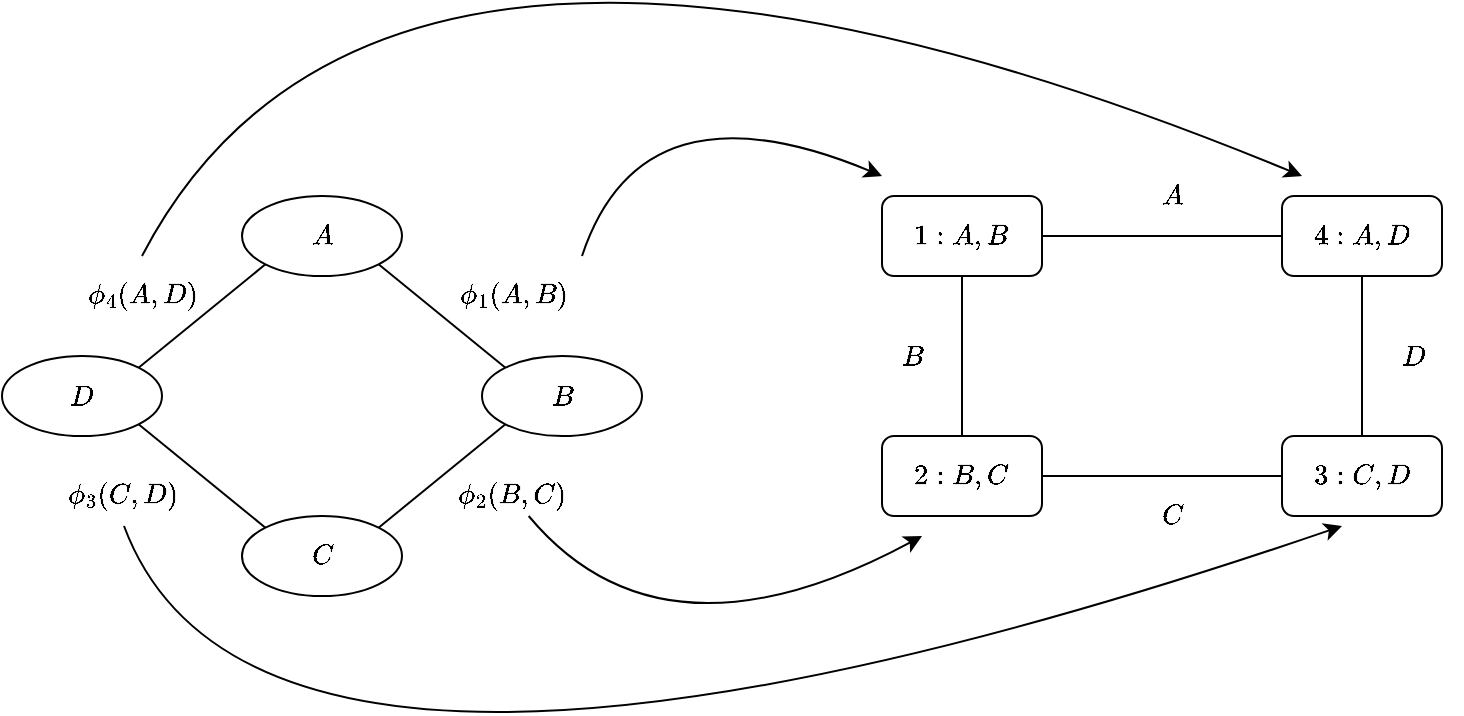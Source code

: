 <mxfile version="13.7.3" type="device"><diagram id="zTTTaE3IsM1tdjsDhaO0" name="Page-1"><mxGraphModel dx="1296" dy="649" grid="1" gridSize="10" guides="1" tooltips="1" connect="1" arrows="1" fold="1" page="1" pageScale="1" pageWidth="850" pageHeight="1100" math="1" shadow="0"><root><mxCell id="0"/><mxCell id="1" parent="0"/><mxCell id="n0GMKkERAhJPPxMEW0c0-1" value="$$A$$" style="ellipse;whiteSpace=wrap;html=1;" vertex="1" parent="1"><mxGeometry x="170" y="250" width="80" height="40" as="geometry"/></mxCell><mxCell id="n0GMKkERAhJPPxMEW0c0-2" value="$$B$$" style="ellipse;whiteSpace=wrap;html=1;" vertex="1" parent="1"><mxGeometry x="290" y="330" width="80" height="40" as="geometry"/></mxCell><mxCell id="n0GMKkERAhJPPxMEW0c0-3" value="$$C$$" style="ellipse;whiteSpace=wrap;html=1;" vertex="1" parent="1"><mxGeometry x="170" y="410" width="80" height="40" as="geometry"/></mxCell><mxCell id="n0GMKkERAhJPPxMEW0c0-4" value="$$D$$" style="ellipse;whiteSpace=wrap;html=1;" vertex="1" parent="1"><mxGeometry x="50" y="330" width="80" height="40" as="geometry"/></mxCell><mxCell id="n0GMKkERAhJPPxMEW0c0-5" value="" style="endArrow=none;html=1;exitX=1;exitY=0;exitDx=0;exitDy=0;entryX=0;entryY=1;entryDx=0;entryDy=0;" edge="1" parent="1" source="n0GMKkERAhJPPxMEW0c0-4" target="n0GMKkERAhJPPxMEW0c0-1"><mxGeometry width="50" height="50" relative="1" as="geometry"><mxPoint x="330" y="520" as="sourcePoint"/><mxPoint x="380" y="470" as="targetPoint"/></mxGeometry></mxCell><mxCell id="n0GMKkERAhJPPxMEW0c0-6" value="" style="endArrow=none;html=1;exitX=1;exitY=1;exitDx=0;exitDy=0;entryX=0;entryY=0;entryDx=0;entryDy=0;" edge="1" parent="1" source="n0GMKkERAhJPPxMEW0c0-1" target="n0GMKkERAhJPPxMEW0c0-2"><mxGeometry width="50" height="50" relative="1" as="geometry"><mxPoint x="330" y="520" as="sourcePoint"/><mxPoint x="380" y="470" as="targetPoint"/></mxGeometry></mxCell><mxCell id="n0GMKkERAhJPPxMEW0c0-7" value="" style="endArrow=none;html=1;exitX=1;exitY=1;exitDx=0;exitDy=0;entryX=0;entryY=0;entryDx=0;entryDy=0;" edge="1" parent="1" source="n0GMKkERAhJPPxMEW0c0-4" target="n0GMKkERAhJPPxMEW0c0-3"><mxGeometry width="50" height="50" relative="1" as="geometry"><mxPoint x="330" y="520" as="sourcePoint"/><mxPoint x="380" y="470" as="targetPoint"/></mxGeometry></mxCell><mxCell id="n0GMKkERAhJPPxMEW0c0-8" value="" style="endArrow=none;html=1;exitX=0;exitY=1;exitDx=0;exitDy=0;entryX=1;entryY=0;entryDx=0;entryDy=0;" edge="1" parent="1" source="n0GMKkERAhJPPxMEW0c0-2" target="n0GMKkERAhJPPxMEW0c0-3"><mxGeometry width="50" height="50" relative="1" as="geometry"><mxPoint x="330" y="520" as="sourcePoint"/><mxPoint x="380" y="470" as="targetPoint"/></mxGeometry></mxCell><mxCell id="n0GMKkERAhJPPxMEW0c0-9" value="$$\phi_1(A,B)$$" style="text;html=1;align=center;verticalAlign=middle;resizable=0;points=[];autosize=1;" vertex="1" parent="1"><mxGeometry x="255" y="290" width="100" height="20" as="geometry"/></mxCell><mxCell id="n0GMKkERAhJPPxMEW0c0-11" value="$$\phi_2(B,C)$$" style="text;html=1;align=center;verticalAlign=middle;resizable=0;points=[];autosize=1;" vertex="1" parent="1"><mxGeometry x="255" y="390" width="100" height="20" as="geometry"/></mxCell><mxCell id="n0GMKkERAhJPPxMEW0c0-12" value="$$\phi_3(C,D)$$" style="text;html=1;align=center;verticalAlign=middle;resizable=0;points=[];autosize=1;" vertex="1" parent="1"><mxGeometry x="60" y="390" width="100" height="20" as="geometry"/></mxCell><mxCell id="n0GMKkERAhJPPxMEW0c0-13" value="$$\phi_4(A,D)$$" style="text;html=1;align=center;verticalAlign=middle;resizable=0;points=[];autosize=1;" vertex="1" parent="1"><mxGeometry x="70" y="290" width="100" height="20" as="geometry"/></mxCell><mxCell id="n0GMKkERAhJPPxMEW0c0-14" value="$$1: A,B$$" style="rounded=1;whiteSpace=wrap;html=1;" vertex="1" parent="1"><mxGeometry x="490" y="250" width="80" height="40" as="geometry"/></mxCell><mxCell id="n0GMKkERAhJPPxMEW0c0-15" value="$$4: A,D$$" style="rounded=1;whiteSpace=wrap;html=1;" vertex="1" parent="1"><mxGeometry x="690" y="250" width="80" height="40" as="geometry"/></mxCell><mxCell id="n0GMKkERAhJPPxMEW0c0-16" value="$$3: C,D$$" style="rounded=1;whiteSpace=wrap;html=1;" vertex="1" parent="1"><mxGeometry x="690" y="370" width="80" height="40" as="geometry"/></mxCell><mxCell id="n0GMKkERAhJPPxMEW0c0-17" value="$$2: B,C$$" style="rounded=1;whiteSpace=wrap;html=1;" vertex="1" parent="1"><mxGeometry x="490" y="370" width="80" height="40" as="geometry"/></mxCell><mxCell id="n0GMKkERAhJPPxMEW0c0-18" value="" style="endArrow=none;html=1;exitX=1;exitY=0.5;exitDx=0;exitDy=0;entryX=0;entryY=0.5;entryDx=0;entryDy=0;" edge="1" parent="1" source="n0GMKkERAhJPPxMEW0c0-14" target="n0GMKkERAhJPPxMEW0c0-15"><mxGeometry width="50" height="50" relative="1" as="geometry"><mxPoint x="410" y="520" as="sourcePoint"/><mxPoint x="460" y="470" as="targetPoint"/></mxGeometry></mxCell><mxCell id="n0GMKkERAhJPPxMEW0c0-19" value="" style="endArrow=none;html=1;entryX=0.5;entryY=1;entryDx=0;entryDy=0;exitX=0.5;exitY=0;exitDx=0;exitDy=0;" edge="1" parent="1" source="n0GMKkERAhJPPxMEW0c0-16" target="n0GMKkERAhJPPxMEW0c0-15"><mxGeometry width="50" height="50" relative="1" as="geometry"><mxPoint x="410" y="520" as="sourcePoint"/><mxPoint x="460" y="470" as="targetPoint"/></mxGeometry></mxCell><mxCell id="n0GMKkERAhJPPxMEW0c0-20" value="" style="endArrow=none;html=1;exitX=0.5;exitY=1;exitDx=0;exitDy=0;entryX=0.5;entryY=0;entryDx=0;entryDy=0;" edge="1" parent="1" source="n0GMKkERAhJPPxMEW0c0-14" target="n0GMKkERAhJPPxMEW0c0-17"><mxGeometry width="50" height="50" relative="1" as="geometry"><mxPoint x="410" y="520" as="sourcePoint"/><mxPoint x="460" y="470" as="targetPoint"/></mxGeometry></mxCell><mxCell id="n0GMKkERAhJPPxMEW0c0-21" value="" style="endArrow=none;html=1;exitX=1;exitY=0.5;exitDx=0;exitDy=0;entryX=0;entryY=0.5;entryDx=0;entryDy=0;" edge="1" parent="1" source="n0GMKkERAhJPPxMEW0c0-17" target="n0GMKkERAhJPPxMEW0c0-16"><mxGeometry width="50" height="50" relative="1" as="geometry"><mxPoint x="410" y="520" as="sourcePoint"/><mxPoint x="460" y="470" as="targetPoint"/></mxGeometry></mxCell><mxCell id="n0GMKkERAhJPPxMEW0c0-22" value="$$A$$" style="text;html=1;align=center;verticalAlign=middle;resizable=0;points=[];autosize=1;" vertex="1" parent="1"><mxGeometry x="610" y="240" width="50" height="20" as="geometry"/></mxCell><mxCell id="n0GMKkERAhJPPxMEW0c0-23" value="$$D$$" style="text;html=1;align=center;verticalAlign=middle;resizable=0;points=[];autosize=1;" vertex="1" parent="1"><mxGeometry x="730" y="320" width="50" height="20" as="geometry"/></mxCell><mxCell id="n0GMKkERAhJPPxMEW0c0-24" value="$$C$$" style="text;html=1;align=center;verticalAlign=middle;resizable=0;points=[];autosize=1;" vertex="1" parent="1"><mxGeometry x="610" y="400" width="50" height="20" as="geometry"/></mxCell><mxCell id="n0GMKkERAhJPPxMEW0c0-25" value="$$B$$" style="text;html=1;align=center;verticalAlign=middle;resizable=0;points=[];autosize=1;" vertex="1" parent="1"><mxGeometry x="480" y="320" width="50" height="20" as="geometry"/></mxCell><mxCell id="n0GMKkERAhJPPxMEW0c0-26" value="" style="curved=1;endArrow=classic;html=1;" edge="1" parent="1"><mxGeometry width="50" height="50" relative="1" as="geometry"><mxPoint x="340" y="280" as="sourcePoint"/><mxPoint x="490" y="240" as="targetPoint"/><Array as="points"><mxPoint x="370" y="190"/></Array></mxGeometry></mxCell><mxCell id="n0GMKkERAhJPPxMEW0c0-27" value="" style="curved=1;endArrow=classic;html=1;" edge="1" parent="1" source="n0GMKkERAhJPPxMEW0c0-11"><mxGeometry width="50" height="50" relative="1" as="geometry"><mxPoint x="310" y="435" as="sourcePoint"/><mxPoint x="510" y="420" as="targetPoint"/><Array as="points"><mxPoint x="380" y="490"/></Array></mxGeometry></mxCell><mxCell id="n0GMKkERAhJPPxMEW0c0-28" value="" style="curved=1;endArrow=classic;html=1;" edge="1" parent="1"><mxGeometry width="50" height="50" relative="1" as="geometry"><mxPoint x="120" y="280" as="sourcePoint"/><mxPoint x="700" y="240" as="targetPoint"/><Array as="points"><mxPoint x="240" y="50"/></Array></mxGeometry></mxCell><mxCell id="n0GMKkERAhJPPxMEW0c0-29" value="" style="curved=1;endArrow=classic;html=1;exitX=0.51;exitY=1.25;exitDx=0;exitDy=0;exitPerimeter=0;" edge="1" parent="1" source="n0GMKkERAhJPPxMEW0c0-12"><mxGeometry width="50" height="50" relative="1" as="geometry"><mxPoint x="370" y="310" as="sourcePoint"/><mxPoint x="720" y="415" as="targetPoint"/><Array as="points"><mxPoint x="180" y="600"/></Array></mxGeometry></mxCell></root></mxGraphModel></diagram></mxfile>